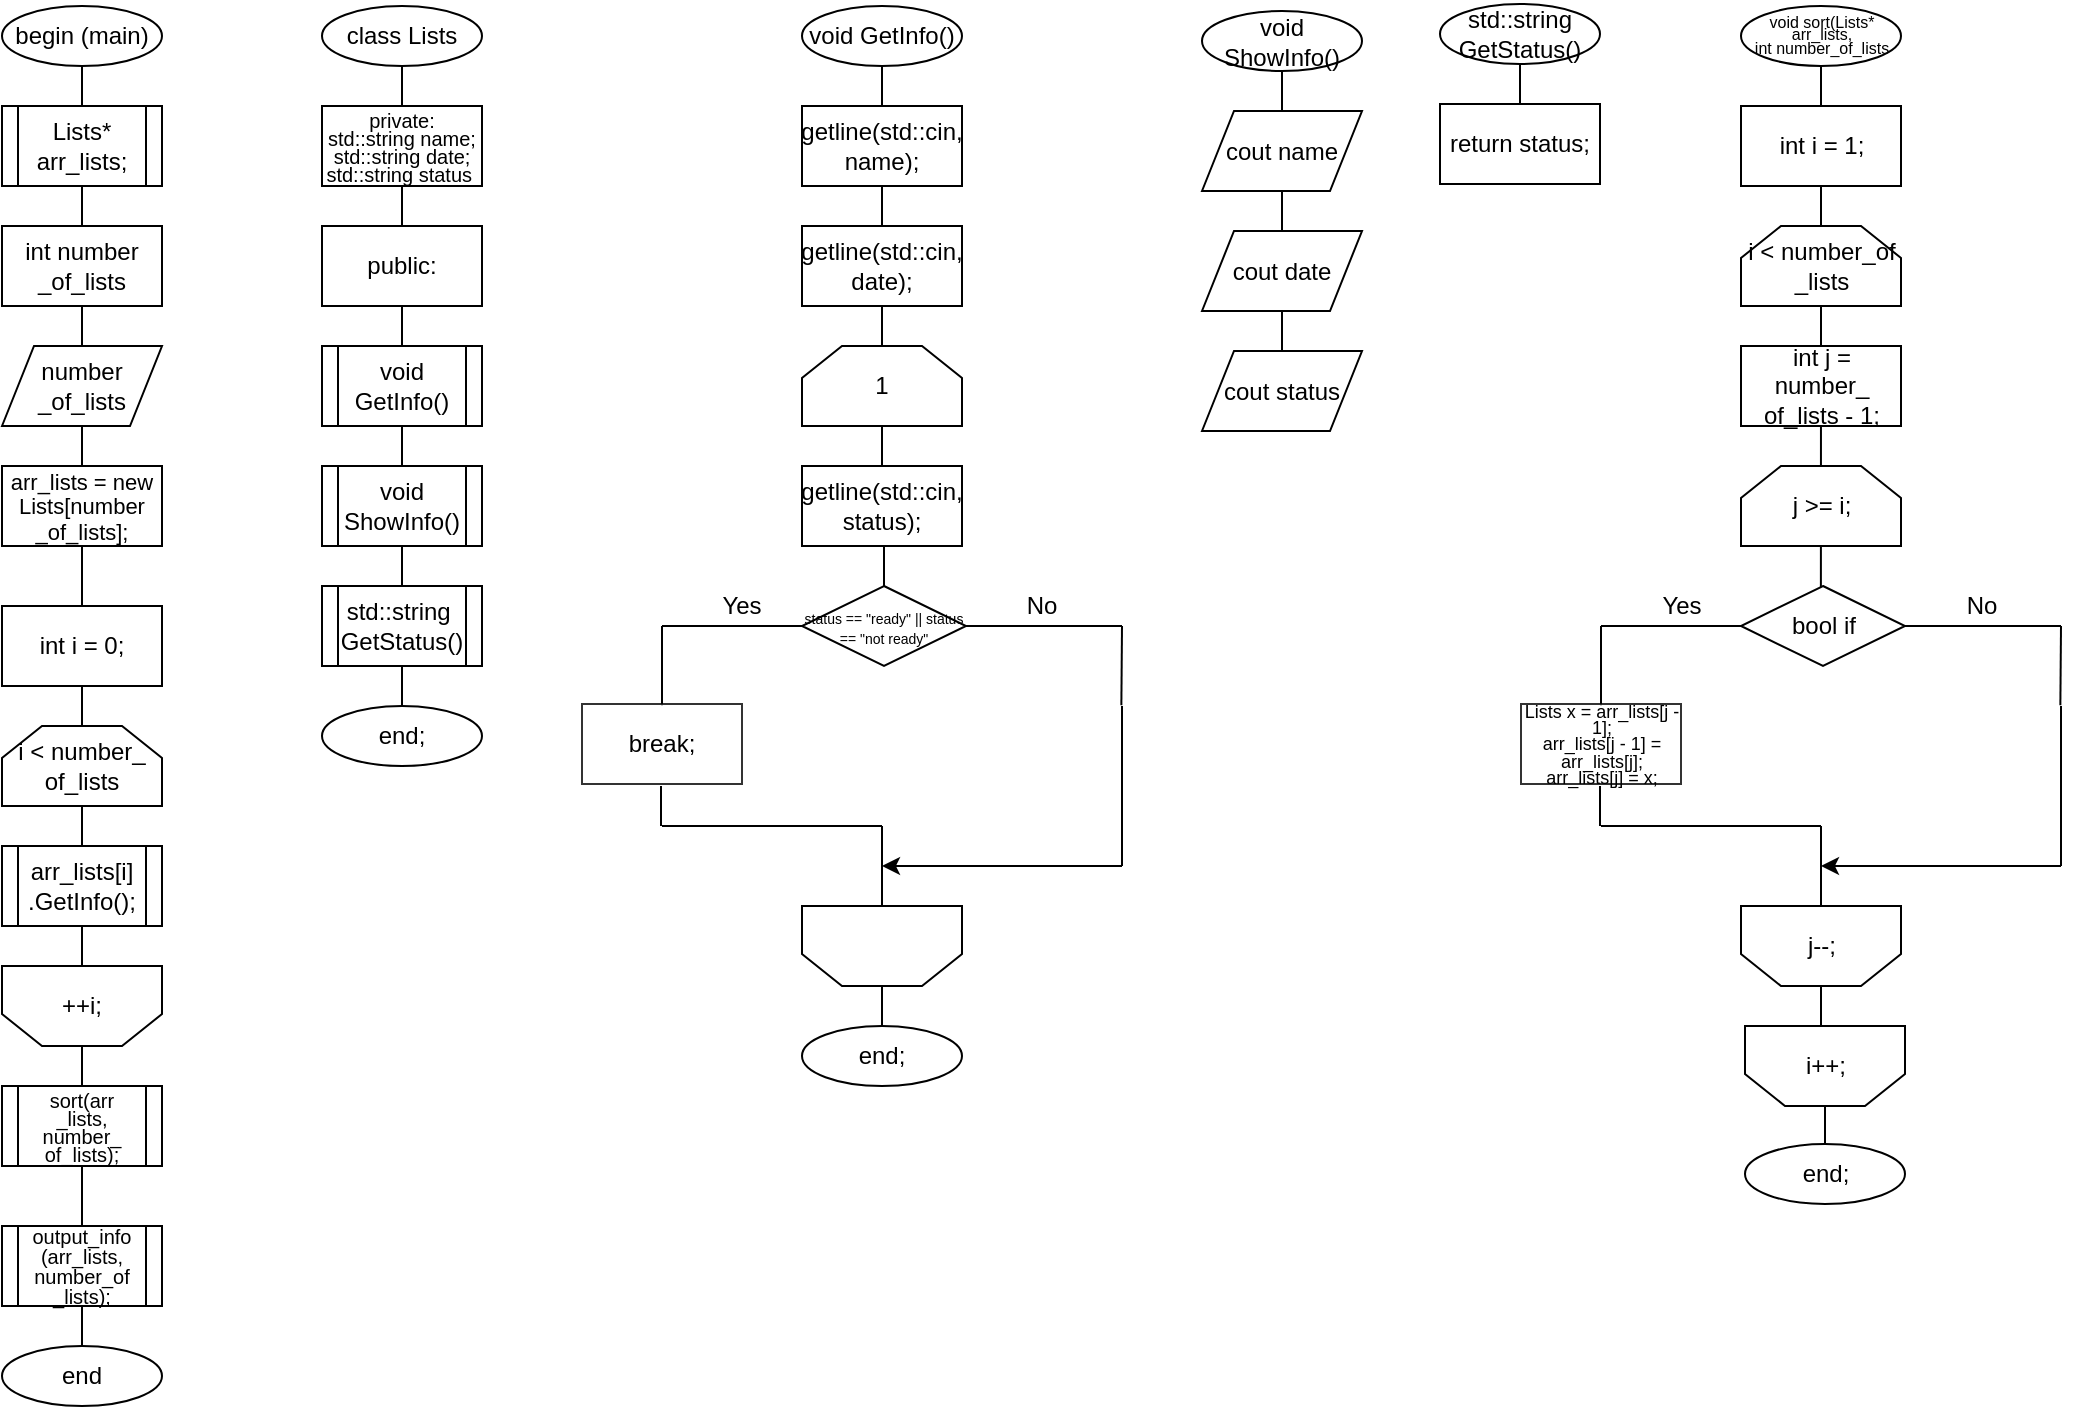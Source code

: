 <mxfile version="12.3.8" type="device" pages="1"><diagram id="jNeNnziPnxja2btkSZuI" name="Page-1"><mxGraphModel dx="2076" dy="638" grid="1" gridSize="10" guides="1" tooltips="1" connect="1" arrows="1" fold="1" page="1" pageScale="1" pageWidth="827" pageHeight="1169" math="0" shadow="0"><root><mxCell id="0"/><mxCell id="1" parent="0"/><mxCell id="DGSUV6Z7_isX0hjlhH6Q-22" style="edgeStyle=orthogonalEdgeStyle;rounded=0;orthogonalLoop=1;jettySize=auto;html=1;entryX=0.5;entryY=0;entryDx=0;entryDy=0;entryPerimeter=0;endArrow=none;endFill=0;" edge="1" parent="1" source="DGSUV6Z7_isX0hjlhH6Q-1" target="DGSUV6Z7_isX0hjlhH6Q-17"><mxGeometry relative="1" as="geometry"/></mxCell><mxCell id="DGSUV6Z7_isX0hjlhH6Q-1" value="begin (main)" style="strokeWidth=1;html=1;shape=mxgraph.flowchart.start_1;whiteSpace=wrap;strokeColor=#000000;" vertex="1" parent="1"><mxGeometry x="-760" y="40.0" width="80" height="30" as="geometry"/></mxCell><mxCell id="DGSUV6Z7_isX0hjlhH6Q-3" value="Lists* arr_lists;" style="shape=process;whiteSpace=wrap;html=1;backgroundOutline=1;" vertex="1" parent="1"><mxGeometry x="-760" y="90" width="80" height="40" as="geometry"/></mxCell><mxCell id="DGSUV6Z7_isX0hjlhH6Q-4" value="int&amp;nbsp;number&lt;br&gt;_of_lists" style="rounded=0;whiteSpace=wrap;html=1;" vertex="1" parent="1"><mxGeometry x="-760" y="150.0" width="80" height="40" as="geometry"/></mxCell><mxCell id="DGSUV6Z7_isX0hjlhH6Q-6" value="number&lt;br&gt;_of_lists" style="shape=parallelogram;perimeter=parallelogramPerimeter;whiteSpace=wrap;html=1;" vertex="1" parent="1"><mxGeometry x="-760" y="210.0" width="80" height="40" as="geometry"/></mxCell><mxCell id="DGSUV6Z7_isX0hjlhH6Q-7" value="&lt;p style=&quot;line-height: 110% ; font-size: 11px&quot;&gt;arr_lists = new Lists[number&lt;br&gt;_of_lists];&lt;/p&gt;" style="rounded=0;whiteSpace=wrap;html=1;" vertex="1" parent="1"><mxGeometry x="-760" y="270" width="80" height="40" as="geometry"/></mxCell><mxCell id="DGSUV6Z7_isX0hjlhH6Q-9" value="int i = 0;" style="rounded=0;whiteSpace=wrap;html=1;" vertex="1" parent="1"><mxGeometry x="-760" y="340.0" width="80" height="40" as="geometry"/></mxCell><mxCell id="DGSUV6Z7_isX0hjlhH6Q-10" value="i &amp;lt; number_&lt;br&gt;of_lists" style="shape=loopLimit;whiteSpace=wrap;html=1;" vertex="1" parent="1"><mxGeometry x="-760" y="400.0" width="80" height="40" as="geometry"/></mxCell><mxCell id="DGSUV6Z7_isX0hjlhH6Q-12" value="++i;" style="shape=loopLimit;whiteSpace=wrap;html=1;direction=west;" vertex="1" parent="1"><mxGeometry x="-760" y="520" width="80" height="40" as="geometry"/></mxCell><mxCell id="DGSUV6Z7_isX0hjlhH6Q-14" value="arr_lists[i]&lt;br&gt;.GetInfo();" style="shape=process;whiteSpace=wrap;html=1;backgroundOutline=1;" vertex="1" parent="1"><mxGeometry x="-760" y="460" width="80" height="40" as="geometry"/></mxCell><mxCell id="DGSUV6Z7_isX0hjlhH6Q-15" value="&lt;p style=&quot;line-height: 90% ; font-size: 10px&quot;&gt;sort(arr&lt;br&gt;_lists, number_&lt;br&gt;of_lists);&lt;/p&gt;" style="shape=process;whiteSpace=wrap;html=1;backgroundOutline=1;" vertex="1" parent="1"><mxGeometry x="-760" y="580" width="80" height="40" as="geometry"/></mxCell><mxCell id="DGSUV6Z7_isX0hjlhH6Q-16" value="&lt;p style=&quot;line-height: 100% ; font-size: 10px&quot;&gt;output_info&lt;br&gt;(arr_lists, number_of&lt;br&gt;_lists);&lt;/p&gt;" style="shape=process;whiteSpace=wrap;html=1;backgroundOutline=1;" vertex="1" parent="1"><mxGeometry x="-760" y="650" width="80" height="40" as="geometry"/></mxCell><mxCell id="DGSUV6Z7_isX0hjlhH6Q-17" value="end" style="strokeWidth=1;html=1;shape=mxgraph.flowchart.start_1;whiteSpace=wrap;strokeColor=#000000;" vertex="1" parent="1"><mxGeometry x="-760" y="710" width="80" height="30" as="geometry"/></mxCell><mxCell id="DGSUV6Z7_isX0hjlhH6Q-51" style="edgeStyle=orthogonalEdgeStyle;rounded=0;orthogonalLoop=1;jettySize=auto;html=1;entryX=0.487;entryY=0.647;entryDx=0;entryDy=0;entryPerimeter=0;endArrow=none;endFill=0;" edge="1" parent="1" source="DGSUV6Z7_isX0hjlhH6Q-24" target="DGSUV6Z7_isX0hjlhH6Q-30"><mxGeometry relative="1" as="geometry"/></mxCell><mxCell id="DGSUV6Z7_isX0hjlhH6Q-24" value="&lt;p style=&quot;line-height: 80% ; font-size: 8px&quot;&gt;void sort(Lists* arr_lists, &lt;br&gt;int number_of_lists&lt;/p&gt;" style="strokeWidth=1;html=1;shape=mxgraph.flowchart.start_1;whiteSpace=wrap;strokeColor=#000000;" vertex="1" parent="1"><mxGeometry x="109.5" y="40" width="80" height="30" as="geometry"/></mxCell><mxCell id="DGSUV6Z7_isX0hjlhH6Q-26" value="int i = 1;" style="rounded=0;whiteSpace=wrap;html=1;" vertex="1" parent="1"><mxGeometry x="109.5" y="90" width="80" height="40" as="geometry"/></mxCell><mxCell id="DGSUV6Z7_isX0hjlhH6Q-27" value="i &amp;lt; number_of&lt;br&gt;_lists" style="shape=loopLimit;whiteSpace=wrap;html=1;" vertex="1" parent="1"><mxGeometry x="109.5" y="150" width="80" height="40" as="geometry"/></mxCell><mxCell id="DGSUV6Z7_isX0hjlhH6Q-28" value="int j = number_&lt;br&gt;of_lists - 1;" style="rounded=0;whiteSpace=wrap;html=1;" vertex="1" parent="1"><mxGeometry x="109.5" y="210" width="80" height="40" as="geometry"/></mxCell><mxCell id="DGSUV6Z7_isX0hjlhH6Q-29" value="j &amp;gt;= i;" style="shape=loopLimit;whiteSpace=wrap;html=1;" vertex="1" parent="1"><mxGeometry x="109.5" y="270" width="80" height="40" as="geometry"/></mxCell><mxCell id="DGSUV6Z7_isX0hjlhH6Q-30" value="&lt;p style=&quot;line-height: 90%&quot;&gt;bool if&lt;/p&gt;" style="rhombus;whiteSpace=wrap;html=1;" vertex="1" parent="1"><mxGeometry x="109.5" y="330" width="82" height="40" as="geometry"/></mxCell><mxCell id="DGSUV6Z7_isX0hjlhH6Q-31" value="" style="endArrow=none;html=1;entryX=0;entryY=0.5;entryDx=0;entryDy=0;" edge="1" target="DGSUV6Z7_isX0hjlhH6Q-30" parent="1"><mxGeometry width="50" height="50" relative="1" as="geometry"><mxPoint x="39.5" y="350" as="sourcePoint"/><mxPoint x="49.5" y="450" as="targetPoint"/></mxGeometry></mxCell><mxCell id="DGSUV6Z7_isX0hjlhH6Q-32" value="" style="endArrow=none;html=1;exitX=0.5;exitY=0;exitDx=0;exitDy=0;" edge="1" parent="1"><mxGeometry width="50" height="50" relative="1" as="geometry"><mxPoint x="39.5" y="390" as="sourcePoint"/><mxPoint x="39.5" y="350" as="targetPoint"/></mxGeometry></mxCell><mxCell id="DGSUV6Z7_isX0hjlhH6Q-33" value="" style="endArrow=none;html=1;entryX=1;entryY=0.5;entryDx=0;entryDy=0;" edge="1" target="DGSUV6Z7_isX0hjlhH6Q-30" parent="1"><mxGeometry width="50" height="50" relative="1" as="geometry"><mxPoint x="269.5" y="350" as="sourcePoint"/><mxPoint x="49.5" y="450" as="targetPoint"/></mxGeometry></mxCell><mxCell id="DGSUV6Z7_isX0hjlhH6Q-34" value="" style="endArrow=none;html=1;exitX=0.621;exitY=-0.008;exitDx=0;exitDy=0;exitPerimeter=0;" edge="1" parent="1"><mxGeometry width="50" height="50" relative="1" as="geometry"><mxPoint x="269.18" y="389.68" as="sourcePoint"/><mxPoint x="269.5" y="350" as="targetPoint"/></mxGeometry></mxCell><mxCell id="DGSUV6Z7_isX0hjlhH6Q-35" value="Yes" style="text;html=1;strokeColor=none;fillColor=none;align=center;verticalAlign=middle;whiteSpace=wrap;rounded=0;" vertex="1" parent="1"><mxGeometry x="59.5" y="330" width="40" height="20" as="geometry"/></mxCell><mxCell id="DGSUV6Z7_isX0hjlhH6Q-36" value="No" style="text;html=1;strokeColor=none;fillColor=none;align=center;verticalAlign=middle;whiteSpace=wrap;rounded=0;" vertex="1" parent="1"><mxGeometry x="209.5" y="330" width="40" height="20" as="geometry"/></mxCell><mxCell id="DGSUV6Z7_isX0hjlhH6Q-37" value="" style="endArrow=none;html=1;" edge="1" parent="1"><mxGeometry width="50" height="50" relative="1" as="geometry"><mxPoint x="39" y="450" as="sourcePoint"/><mxPoint x="39" y="430" as="targetPoint"/></mxGeometry></mxCell><mxCell id="DGSUV6Z7_isX0hjlhH6Q-38" value="" style="endArrow=none;html=1;" edge="1" parent="1"><mxGeometry width="50" height="50" relative="1" as="geometry"><mxPoint x="39.5" y="450" as="sourcePoint"/><mxPoint x="149.5" y="450" as="targetPoint"/></mxGeometry></mxCell><mxCell id="DGSUV6Z7_isX0hjlhH6Q-39" value="" style="endArrow=none;html=1;" edge="1" parent="1"><mxGeometry width="50" height="50" relative="1" as="geometry"><mxPoint x="149.5" y="470" as="sourcePoint"/><mxPoint x="149.5" y="450" as="targetPoint"/></mxGeometry></mxCell><mxCell id="DGSUV6Z7_isX0hjlhH6Q-40" value="" style="endArrow=none;html=1;" edge="1" parent="1"><mxGeometry width="50" height="50" relative="1" as="geometry"><mxPoint x="269.5" y="450" as="sourcePoint"/><mxPoint x="269.5" y="430" as="targetPoint"/></mxGeometry></mxCell><mxCell id="DGSUV6Z7_isX0hjlhH6Q-41" value="" style="endArrow=none;html=1;" edge="1" parent="1"><mxGeometry width="50" height="50" relative="1" as="geometry"><mxPoint x="269.5" y="470" as="sourcePoint"/><mxPoint x="269.5" y="450" as="targetPoint"/></mxGeometry></mxCell><mxCell id="DGSUV6Z7_isX0hjlhH6Q-42" value="" style="endArrow=classic;html=1;" edge="1" parent="1"><mxGeometry width="50" height="50" relative="1" as="geometry"><mxPoint x="269.5" y="470" as="sourcePoint"/><mxPoint x="149.5" y="470" as="targetPoint"/></mxGeometry></mxCell><mxCell id="DGSUV6Z7_isX0hjlhH6Q-43" value="" style="endArrow=none;html=1;" edge="1" parent="1"><mxGeometry width="50" height="50" relative="1" as="geometry"><mxPoint x="149.5" y="490" as="sourcePoint"/><mxPoint x="149.5" y="470" as="targetPoint"/></mxGeometry></mxCell><mxCell id="DGSUV6Z7_isX0hjlhH6Q-45" value="&lt;p style=&quot;line-height: 90% ; font-size: 9px&quot;&gt;Lists x = arr_lists[j - 1];&lt;br&gt;arr_lists[j - 1] = arr_lists[j];&lt;br&gt;arr_lists[j] = x;&lt;/p&gt;" style="rounded=0;whiteSpace=wrap;html=1;opacity=80;" vertex="1" parent="1"><mxGeometry x="-0.5" y="389" width="80" height="40" as="geometry"/></mxCell><mxCell id="DGSUV6Z7_isX0hjlhH6Q-46" value="" style="endArrow=none;html=1;" edge="1" parent="1"><mxGeometry width="50" height="50" relative="1" as="geometry"><mxPoint x="269.5" y="430" as="sourcePoint"/><mxPoint x="269.5" y="390" as="targetPoint"/></mxGeometry></mxCell><mxCell id="DGSUV6Z7_isX0hjlhH6Q-52" style="edgeStyle=orthogonalEdgeStyle;rounded=0;orthogonalLoop=1;jettySize=auto;html=1;entryX=0.5;entryY=0;entryDx=0;entryDy=0;entryPerimeter=0;endArrow=none;endFill=0;" edge="1" parent="1" source="DGSUV6Z7_isX0hjlhH6Q-47" target="DGSUV6Z7_isX0hjlhH6Q-49"><mxGeometry relative="1" as="geometry"/></mxCell><mxCell id="DGSUV6Z7_isX0hjlhH6Q-47" value="j--;" style="shape=loopLimit;whiteSpace=wrap;html=1;direction=west;" vertex="1" parent="1"><mxGeometry x="109.5" y="490" width="80" height="40" as="geometry"/></mxCell><mxCell id="DGSUV6Z7_isX0hjlhH6Q-48" value="i++;" style="shape=loopLimit;whiteSpace=wrap;html=1;direction=west;" vertex="1" parent="1"><mxGeometry x="111.5" y="550" width="80" height="40" as="geometry"/></mxCell><mxCell id="DGSUV6Z7_isX0hjlhH6Q-49" value="end;" style="strokeWidth=1;html=1;shape=mxgraph.flowchart.start_1;whiteSpace=wrap;strokeColor=#000000;" vertex="1" parent="1"><mxGeometry x="111.5" y="609" width="80" height="30" as="geometry"/></mxCell><mxCell id="DGSUV6Z7_isX0hjlhH6Q-62" style="edgeStyle=orthogonalEdgeStyle;rounded=0;orthogonalLoop=1;jettySize=auto;html=1;entryX=0.5;entryY=0;entryDx=0;entryDy=0;endArrow=none;endFill=0;entryPerimeter=0;" edge="1" parent="1" source="DGSUV6Z7_isX0hjlhH6Q-53" target="DGSUV6Z7_isX0hjlhH6Q-63"><mxGeometry relative="1" as="geometry"/></mxCell><mxCell id="DGSUV6Z7_isX0hjlhH6Q-53" value="class Lists" style="strokeWidth=1;html=1;shape=mxgraph.flowchart.start_1;whiteSpace=wrap;strokeColor=#000000;" vertex="1" parent="1"><mxGeometry x="-600" y="40" width="80" height="30" as="geometry"/></mxCell><mxCell id="DGSUV6Z7_isX0hjlhH6Q-54" value="&lt;p style=&quot;line-height: 90% ; font-size: 10px&quot;&gt;private:&lt;br&gt;std::string name;&lt;br&gt;std::string date;&lt;br&gt;std::string status&amp;nbsp;&lt;/p&gt;" style="rounded=0;whiteSpace=wrap;html=1;" vertex="1" parent="1"><mxGeometry x="-600" y="90" width="80" height="40" as="geometry"/></mxCell><mxCell id="DGSUV6Z7_isX0hjlhH6Q-57" value="public:" style="rounded=0;whiteSpace=wrap;html=1;" vertex="1" parent="1"><mxGeometry x="-600" y="150" width="80" height="40" as="geometry"/></mxCell><mxCell id="DGSUV6Z7_isX0hjlhH6Q-59" value="void GetInfo()" style="shape=process;whiteSpace=wrap;html=1;backgroundOutline=1;" vertex="1" parent="1"><mxGeometry x="-600" y="210" width="80" height="40" as="geometry"/></mxCell><mxCell id="DGSUV6Z7_isX0hjlhH6Q-60" value="void ShowInfo()" style="shape=process;whiteSpace=wrap;html=1;backgroundOutline=1;" vertex="1" parent="1"><mxGeometry x="-600" y="270" width="80" height="40" as="geometry"/></mxCell><mxCell id="DGSUV6Z7_isX0hjlhH6Q-61" value="std::string&amp;nbsp;&lt;br&gt;GetStatus()" style="shape=process;whiteSpace=wrap;html=1;backgroundOutline=1;" vertex="1" parent="1"><mxGeometry x="-600" y="330" width="80" height="40" as="geometry"/></mxCell><mxCell id="DGSUV6Z7_isX0hjlhH6Q-63" value="end;" style="strokeWidth=1;html=1;shape=mxgraph.flowchart.start_1;whiteSpace=wrap;strokeColor=#000000;" vertex="1" parent="1"><mxGeometry x="-600" y="390" width="80" height="30" as="geometry"/></mxCell><mxCell id="DGSUV6Z7_isX0hjlhH6Q-94" style="edgeStyle=orthogonalEdgeStyle;rounded=0;orthogonalLoop=1;jettySize=auto;html=1;entryX=0.5;entryY=0;entryDx=0;entryDy=0;endArrow=none;endFill=0;" edge="1" parent="1" source="DGSUV6Z7_isX0hjlhH6Q-64" target="DGSUV6Z7_isX0hjlhH6Q-69"><mxGeometry relative="1" as="geometry"/></mxCell><mxCell id="DGSUV6Z7_isX0hjlhH6Q-64" value="void GetInfo()" style="strokeWidth=1;html=1;shape=mxgraph.flowchart.start_1;whiteSpace=wrap;strokeColor=#000000;" vertex="1" parent="1"><mxGeometry x="-360" y="40" width="80" height="30" as="geometry"/></mxCell><mxCell id="DGSUV6Z7_isX0hjlhH6Q-66" value="getline(std::cin, name);" style="rounded=0;whiteSpace=wrap;html=1;" vertex="1" parent="1"><mxGeometry x="-360" y="90" width="80" height="40" as="geometry"/></mxCell><mxCell id="DGSUV6Z7_isX0hjlhH6Q-68" value="getline(std::cin, date);" style="rounded=0;whiteSpace=wrap;html=1;" vertex="1" parent="1"><mxGeometry x="-360" y="150" width="80" height="40" as="geometry"/></mxCell><mxCell id="DGSUV6Z7_isX0hjlhH6Q-95" style="edgeStyle=orthogonalEdgeStyle;rounded=0;orthogonalLoop=1;jettySize=auto;html=1;entryX=0.5;entryY=0;entryDx=0;entryDy=0;endArrow=none;endFill=0;" edge="1" parent="1" source="DGSUV6Z7_isX0hjlhH6Q-69" target="DGSUV6Z7_isX0hjlhH6Q-72"><mxGeometry relative="1" as="geometry"/></mxCell><mxCell id="DGSUV6Z7_isX0hjlhH6Q-69" value="1" style="shape=loopLimit;whiteSpace=wrap;html=1;" vertex="1" parent="1"><mxGeometry x="-360" y="210" width="80" height="40" as="geometry"/></mxCell><mxCell id="DGSUV6Z7_isX0hjlhH6Q-70" value="getline(std::cin, status);" style="rounded=0;whiteSpace=wrap;html=1;" vertex="1" parent="1"><mxGeometry x="-360" y="270" width="80" height="40" as="geometry"/></mxCell><mxCell id="DGSUV6Z7_isX0hjlhH6Q-72" value="&lt;p style=&quot;line-height: 70%&quot;&gt;&lt;font style=&quot;font-size: 7px ; line-height: 90%&quot;&gt;status == &quot;ready&quot; || status == &quot;not ready&quot;&lt;/font&gt;&lt;br&gt;&lt;/p&gt;" style="rhombus;whiteSpace=wrap;html=1;" vertex="1" parent="1"><mxGeometry x="-360" y="330" width="82" height="40" as="geometry"/></mxCell><mxCell id="DGSUV6Z7_isX0hjlhH6Q-73" value="" style="endArrow=none;html=1;entryX=0;entryY=0.5;entryDx=0;entryDy=0;" edge="1" target="DGSUV6Z7_isX0hjlhH6Q-72" parent="1"><mxGeometry width="50" height="50" relative="1" as="geometry"><mxPoint x="-430" y="350" as="sourcePoint"/><mxPoint x="-420" y="450" as="targetPoint"/></mxGeometry></mxCell><mxCell id="DGSUV6Z7_isX0hjlhH6Q-74" value="" style="endArrow=none;html=1;exitX=0.5;exitY=0;exitDx=0;exitDy=0;" edge="1" parent="1"><mxGeometry width="50" height="50" relative="1" as="geometry"><mxPoint x="-430" y="390" as="sourcePoint"/><mxPoint x="-430" y="350" as="targetPoint"/></mxGeometry></mxCell><mxCell id="DGSUV6Z7_isX0hjlhH6Q-75" value="" style="endArrow=none;html=1;entryX=1;entryY=0.5;entryDx=0;entryDy=0;" edge="1" target="DGSUV6Z7_isX0hjlhH6Q-72" parent="1"><mxGeometry width="50" height="50" relative="1" as="geometry"><mxPoint x="-200" y="350" as="sourcePoint"/><mxPoint x="-420" y="450" as="targetPoint"/></mxGeometry></mxCell><mxCell id="DGSUV6Z7_isX0hjlhH6Q-76" value="" style="endArrow=none;html=1;exitX=0.621;exitY=-0.008;exitDx=0;exitDy=0;exitPerimeter=0;" edge="1" parent="1"><mxGeometry width="50" height="50" relative="1" as="geometry"><mxPoint x="-200.32" y="389.68" as="sourcePoint"/><mxPoint x="-200" y="350" as="targetPoint"/></mxGeometry></mxCell><mxCell id="DGSUV6Z7_isX0hjlhH6Q-77" value="Yes" style="text;html=1;strokeColor=none;fillColor=none;align=center;verticalAlign=middle;whiteSpace=wrap;rounded=0;" vertex="1" parent="1"><mxGeometry x="-410" y="330" width="40" height="20" as="geometry"/></mxCell><mxCell id="DGSUV6Z7_isX0hjlhH6Q-78" value="No" style="text;html=1;strokeColor=none;fillColor=none;align=center;verticalAlign=middle;whiteSpace=wrap;rounded=0;" vertex="1" parent="1"><mxGeometry x="-260" y="330" width="40" height="20" as="geometry"/></mxCell><mxCell id="DGSUV6Z7_isX0hjlhH6Q-79" value="" style="endArrow=none;html=1;" edge="1" parent="1"><mxGeometry width="50" height="50" relative="1" as="geometry"><mxPoint x="-430.5" y="450" as="sourcePoint"/><mxPoint x="-430.5" y="430" as="targetPoint"/></mxGeometry></mxCell><mxCell id="DGSUV6Z7_isX0hjlhH6Q-80" value="" style="endArrow=none;html=1;" edge="1" parent="1"><mxGeometry width="50" height="50" relative="1" as="geometry"><mxPoint x="-430" y="450" as="sourcePoint"/><mxPoint x="-320" y="450" as="targetPoint"/></mxGeometry></mxCell><mxCell id="DGSUV6Z7_isX0hjlhH6Q-81" value="" style="endArrow=none;html=1;" edge="1" parent="1"><mxGeometry width="50" height="50" relative="1" as="geometry"><mxPoint x="-320" y="470" as="sourcePoint"/><mxPoint x="-320" y="450" as="targetPoint"/></mxGeometry></mxCell><mxCell id="DGSUV6Z7_isX0hjlhH6Q-82" value="" style="endArrow=none;html=1;" edge="1" parent="1"><mxGeometry width="50" height="50" relative="1" as="geometry"><mxPoint x="-200" y="450" as="sourcePoint"/><mxPoint x="-200" y="430" as="targetPoint"/></mxGeometry></mxCell><mxCell id="DGSUV6Z7_isX0hjlhH6Q-83" value="" style="endArrow=none;html=1;" edge="1" parent="1"><mxGeometry width="50" height="50" relative="1" as="geometry"><mxPoint x="-200" y="470" as="sourcePoint"/><mxPoint x="-200" y="450" as="targetPoint"/></mxGeometry></mxCell><mxCell id="DGSUV6Z7_isX0hjlhH6Q-84" value="" style="endArrow=classic;html=1;" edge="1" parent="1"><mxGeometry width="50" height="50" relative="1" as="geometry"><mxPoint x="-200" y="470" as="sourcePoint"/><mxPoint x="-320" y="470" as="targetPoint"/></mxGeometry></mxCell><mxCell id="DGSUV6Z7_isX0hjlhH6Q-85" value="" style="endArrow=none;html=1;" edge="1" parent="1"><mxGeometry width="50" height="50" relative="1" as="geometry"><mxPoint x="-320" y="490" as="sourcePoint"/><mxPoint x="-320" y="470" as="targetPoint"/></mxGeometry></mxCell><mxCell id="DGSUV6Z7_isX0hjlhH6Q-87" value="break;" style="rounded=0;whiteSpace=wrap;html=1;opacity=80;" vertex="1" parent="1"><mxGeometry x="-470" y="389" width="80" height="40" as="geometry"/></mxCell><mxCell id="DGSUV6Z7_isX0hjlhH6Q-88" value="" style="endArrow=none;html=1;" edge="1" parent="1"><mxGeometry width="50" height="50" relative="1" as="geometry"><mxPoint x="-200" y="430" as="sourcePoint"/><mxPoint x="-200" y="390" as="targetPoint"/></mxGeometry></mxCell><mxCell id="DGSUV6Z7_isX0hjlhH6Q-96" style="edgeStyle=orthogonalEdgeStyle;rounded=0;orthogonalLoop=1;jettySize=auto;html=1;entryX=0.5;entryY=0;entryDx=0;entryDy=0;entryPerimeter=0;endArrow=none;endFill=0;" edge="1" parent="1" source="DGSUV6Z7_isX0hjlhH6Q-89" target="DGSUV6Z7_isX0hjlhH6Q-91"><mxGeometry relative="1" as="geometry"/></mxCell><mxCell id="DGSUV6Z7_isX0hjlhH6Q-89" value="" style="shape=loopLimit;whiteSpace=wrap;html=1;direction=west;" vertex="1" parent="1"><mxGeometry x="-360" y="490" width="80" height="40" as="geometry"/></mxCell><mxCell id="DGSUV6Z7_isX0hjlhH6Q-91" value="end;" style="strokeWidth=1;html=1;shape=mxgraph.flowchart.start_1;whiteSpace=wrap;strokeColor=#000000;" vertex="1" parent="1"><mxGeometry x="-360" y="550" width="80" height="30" as="geometry"/></mxCell><mxCell id="DGSUV6Z7_isX0hjlhH6Q-102" style="edgeStyle=orthogonalEdgeStyle;rounded=0;orthogonalLoop=1;jettySize=auto;html=1;entryX=0.5;entryY=0;entryDx=0;entryDy=0;endArrow=none;endFill=0;" edge="1" parent="1" source="DGSUV6Z7_isX0hjlhH6Q-97" target="DGSUV6Z7_isX0hjlhH6Q-100"><mxGeometry relative="1" as="geometry"/></mxCell><mxCell id="DGSUV6Z7_isX0hjlhH6Q-97" value="void ShowInfo()" style="strokeWidth=1;html=1;shape=mxgraph.flowchart.start_1;whiteSpace=wrap;strokeColor=#000000;" vertex="1" parent="1"><mxGeometry x="-160" y="42.5" width="80" height="30" as="geometry"/></mxCell><mxCell id="DGSUV6Z7_isX0hjlhH6Q-98" value="cout name" style="shape=parallelogram;perimeter=parallelogramPerimeter;whiteSpace=wrap;html=1;" vertex="1" parent="1"><mxGeometry x="-160" y="92.5" width="80" height="40" as="geometry"/></mxCell><mxCell id="DGSUV6Z7_isX0hjlhH6Q-99" value="cout date" style="shape=parallelogram;perimeter=parallelogramPerimeter;whiteSpace=wrap;html=1;" vertex="1" parent="1"><mxGeometry x="-160" y="152.5" width="80" height="40" as="geometry"/></mxCell><mxCell id="DGSUV6Z7_isX0hjlhH6Q-100" value="cout status" style="shape=parallelogram;perimeter=parallelogramPerimeter;whiteSpace=wrap;html=1;" vertex="1" parent="1"><mxGeometry x="-160" y="212.5" width="80" height="40" as="geometry"/></mxCell><mxCell id="DGSUV6Z7_isX0hjlhH6Q-105" style="edgeStyle=orthogonalEdgeStyle;rounded=0;orthogonalLoop=1;jettySize=auto;html=1;entryX=0.5;entryY=0;entryDx=0;entryDy=0;endArrow=none;endFill=0;" edge="1" parent="1" source="DGSUV6Z7_isX0hjlhH6Q-103" target="DGSUV6Z7_isX0hjlhH6Q-104"><mxGeometry relative="1" as="geometry"/></mxCell><mxCell id="DGSUV6Z7_isX0hjlhH6Q-103" value="std::string GetStatus()" style="strokeWidth=1;html=1;shape=mxgraph.flowchart.start_1;whiteSpace=wrap;strokeColor=#000000;" vertex="1" parent="1"><mxGeometry x="-41" y="39" width="80" height="30" as="geometry"/></mxCell><mxCell id="DGSUV6Z7_isX0hjlhH6Q-104" value="return status;" style="rounded=0;whiteSpace=wrap;html=1;" vertex="1" parent="1"><mxGeometry x="-41" y="89" width="80" height="40" as="geometry"/></mxCell></root></mxGraphModel></diagram></mxfile>